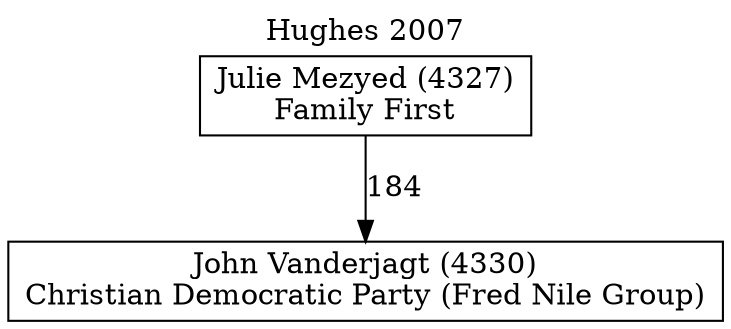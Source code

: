 // House preference flow
digraph "John Vanderjagt (4330)_Hughes_2007" {
	graph [label="Hughes 2007" labelloc=t mclimit=10]
	node [shape=box]
	"John Vanderjagt (4330)" [label="John Vanderjagt (4330)
Christian Democratic Party (Fred Nile Group)"]
	"Julie Mezyed (4327)" [label="Julie Mezyed (4327)
Family First"]
	"Julie Mezyed (4327)" -> "John Vanderjagt (4330)" [label=184]
}
